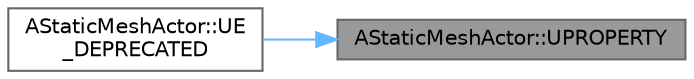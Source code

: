 digraph "AStaticMeshActor::UPROPERTY"
{
 // INTERACTIVE_SVG=YES
 // LATEX_PDF_SIZE
  bgcolor="transparent";
  edge [fontname=Helvetica,fontsize=10,labelfontname=Helvetica,labelfontsize=10];
  node [fontname=Helvetica,fontsize=10,shape=box,height=0.2,width=0.4];
  rankdir="RL";
  Node1 [id="Node000001",label="AStaticMeshActor::UPROPERTY",height=0.2,width=0.4,color="gray40", fillcolor="grey60", style="filled", fontcolor="black",tooltip="This static mesh should replicate movement."];
  Node1 -> Node2 [id="edge1_Node000001_Node000002",dir="back",color="steelblue1",style="solid",tooltip=" "];
  Node2 [id="Node000002",label="AStaticMeshActor::UE\l_DEPRECATED",height=0.2,width=0.4,color="grey40", fillcolor="white", style="filled",URL="$d0/dee/classAStaticMeshActor.html#aa67aa289297995947f30af273965a0d7",tooltip=" "];
}
